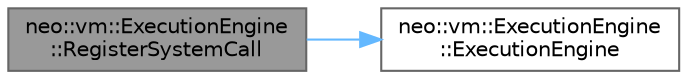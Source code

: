 digraph "neo::vm::ExecutionEngine::RegisterSystemCall"
{
 // LATEX_PDF_SIZE
  bgcolor="transparent";
  edge [fontname=Helvetica,fontsize=10,labelfontname=Helvetica,labelfontsize=10];
  node [fontname=Helvetica,fontsize=10,shape=box,height=0.2,width=0.4];
  rankdir="LR";
  Node1 [id="Node000001",label="neo::vm::ExecutionEngine\l::RegisterSystemCall",height=0.2,width=0.4,color="gray40", fillcolor="grey60", style="filled", fontcolor="black",tooltip="Registers a system call."];
  Node1 -> Node2 [id="edge1_Node000001_Node000002",color="steelblue1",style="solid",tooltip=" "];
  Node2 [id="Node000002",label="neo::vm::ExecutionEngine\l::ExecutionEngine",height=0.2,width=0.4,color="grey40", fillcolor="white", style="filled",URL="$classneo_1_1vm_1_1_execution_engine.html#a38a40d2a3f057dc24de928ac55b02610",tooltip="Constructs an ExecutionEngine with default settings."];
}
